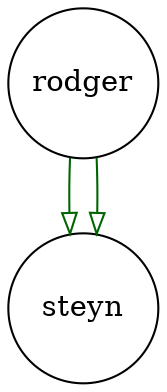 digraph partagr_rodger_steyn { 
 K=0.6 
 "rodger" -> { "steyn" } [color="darkgreen", arrowhead="onormal", penwidth=1, href="#324"]; 
 "rodger" -> { "steyn" } [color="darkgreen", arrowhead="onormal", penwidth=1, href="#374"]; 
 "rodger" [shape="circle", fixedsize="true", height=1, width=1, style="filled", fillcolor="white", href="#rodger"]; 
 "steyn" [shape="circle", fixedsize="true", height=1, width=1, style="filled", fillcolor="white", href="#steyn"]; 

}